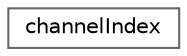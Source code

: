 digraph "Graphical Class Hierarchy"
{
 // LATEX_PDF_SIZE
  bgcolor="transparent";
  edge [fontname=Helvetica,fontsize=10,labelfontname=Helvetica,labelfontsize=10];
  node [fontname=Helvetica,fontsize=10,shape=box,height=0.2,width=0.4];
  rankdir="LR";
  Node0 [id="Node000000",label="channelIndex",height=0.2,width=0.4,color="grey40", fillcolor="white", style="filled",URL="$classFoam_1_1channelIndex.html",tooltip="Does averaging of fields over layers of cells. Assumes layered mesh."];
}
